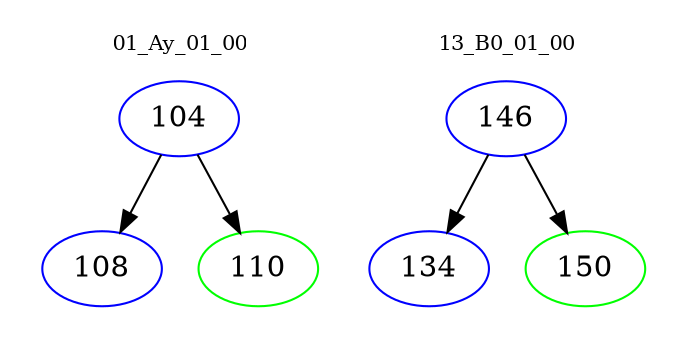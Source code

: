 digraph{
subgraph cluster_0 {
color = white
label = "01_Ay_01_00";
fontsize=10;
T0_104 [label="104", color="blue"]
T0_104 -> T0_108 [color="black"]
T0_108 [label="108", color="blue"]
T0_104 -> T0_110 [color="black"]
T0_110 [label="110", color="green"]
}
subgraph cluster_1 {
color = white
label = "13_B0_01_00";
fontsize=10;
T1_146 [label="146", color="blue"]
T1_146 -> T1_134 [color="black"]
T1_134 [label="134", color="blue"]
T1_146 -> T1_150 [color="black"]
T1_150 [label="150", color="green"]
}
}
